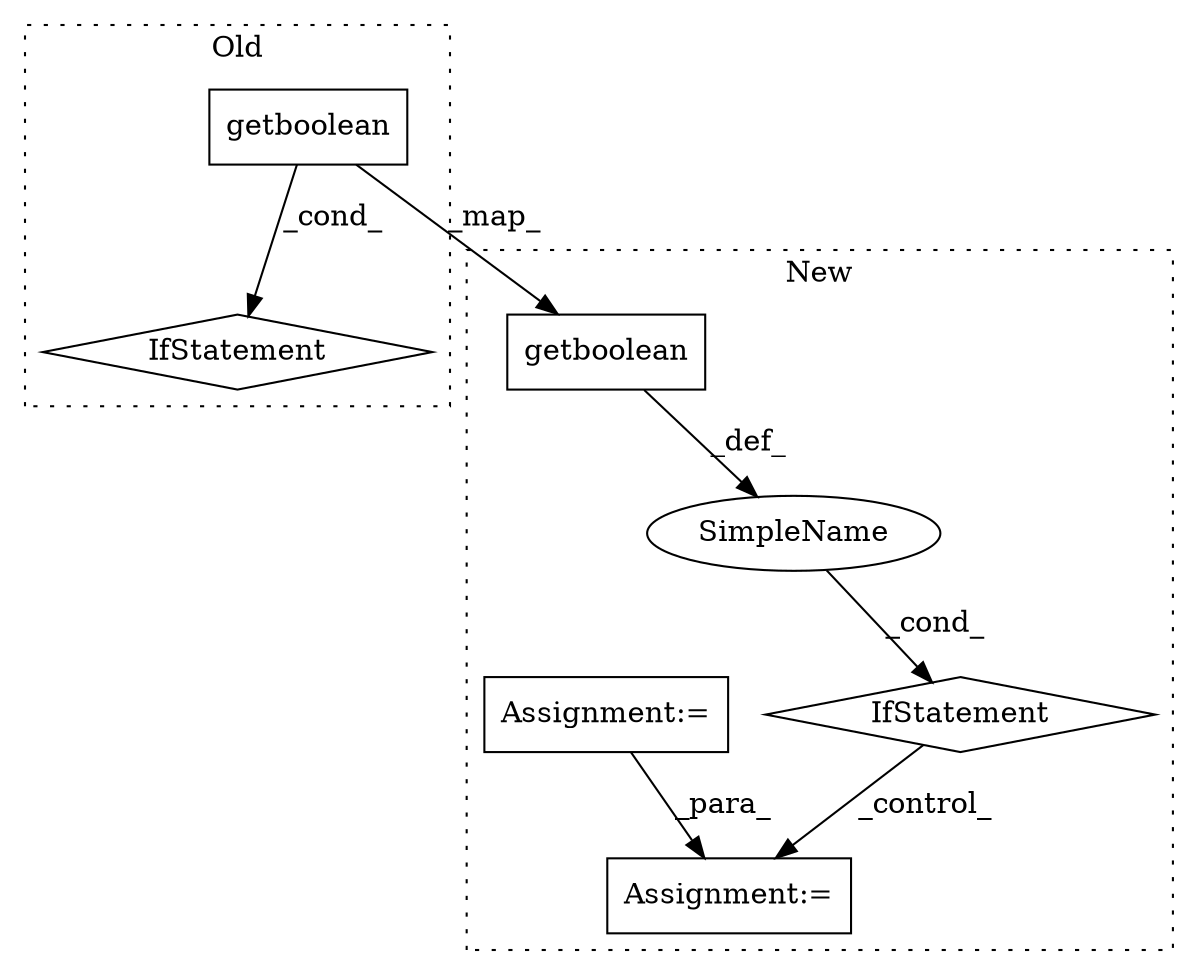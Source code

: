 digraph G {
subgraph cluster0 {
1 [label="getboolean" a="32" s="4077,4113" l="11,1" shape="box"];
4 [label="IfStatement" a="25" s="4061,4114" l="4,2" shape="diamond"];
label = "Old";
style="dotted";
}
subgraph cluster1 {
2 [label="getboolean" a="32" s="4348,4384" l="11,1" shape="box"];
3 [label="IfStatement" a="25" s="4332,4385" l="4,2" shape="diamond"];
5 [label="Assignment:=" a="7" s="5014" l="1" shape="box"];
6 [label="SimpleName" a="42" s="" l="" shape="ellipse"];
7 [label="Assignment:=" a="7" s="1031" l="4" shape="box"];
label = "New";
style="dotted";
}
1 -> 2 [label="_map_"];
1 -> 4 [label="_cond_"];
2 -> 6 [label="_def_"];
3 -> 5 [label="_control_"];
6 -> 3 [label="_cond_"];
7 -> 5 [label="_para_"];
}